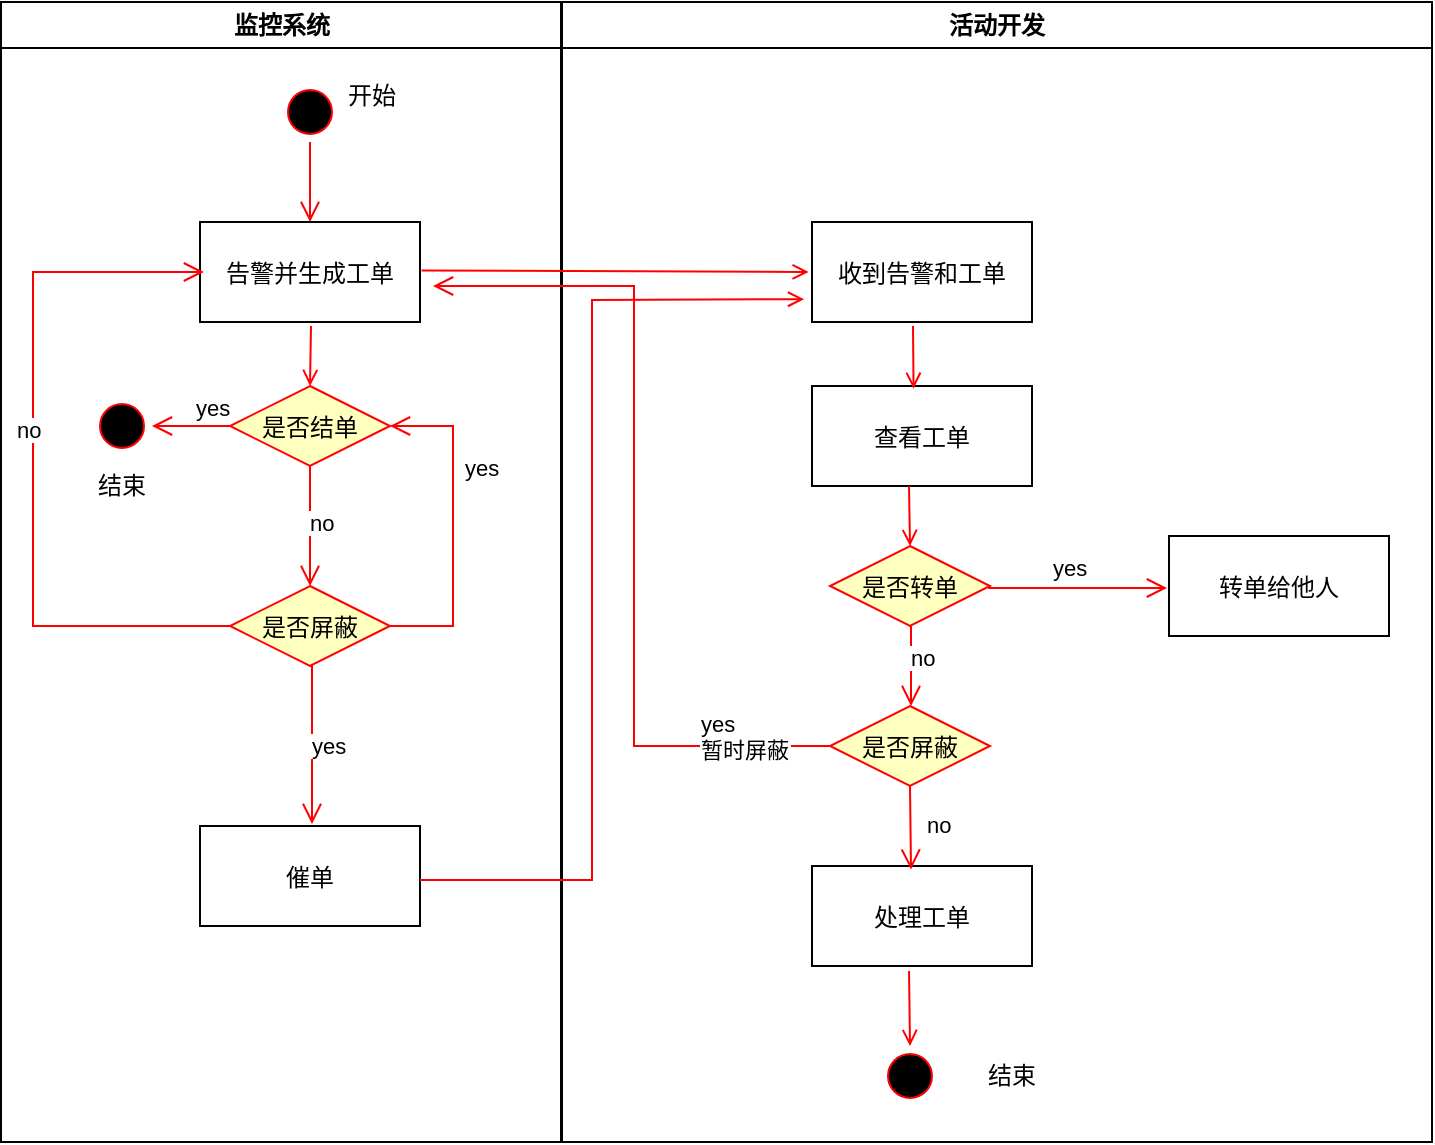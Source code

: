 <mxfile version="20.1.4" type="github">
  <diagram name="Page-1" id="e7e014a7-5840-1c2e-5031-d8a46d1fe8dd">
    <mxGraphModel dx="1550" dy="867" grid="1" gridSize="10" guides="1" tooltips="1" connect="1" arrows="1" fold="1" page="1" pageScale="1" pageWidth="1169" pageHeight="826" background="none" math="0" shadow="0">
      <root>
        <mxCell id="0" />
        <mxCell id="1" parent="0" />
        <mxCell id="2" value="监控系统" style="swimlane;whiteSpace=wrap;startSize=23;" parent="1" vertex="1">
          <mxGeometry x="164.5" y="128" width="280" height="570" as="geometry" />
        </mxCell>
        <mxCell id="5" value="" style="ellipse;shape=startState;fillColor=#000000;strokeColor=#ff0000;" parent="2" vertex="1">
          <mxGeometry x="139.5" y="40" width="30" height="30" as="geometry" />
        </mxCell>
        <mxCell id="6" value="" style="edgeStyle=elbowEdgeStyle;elbow=horizontal;verticalAlign=bottom;endArrow=open;endSize=8;strokeColor=#FF0000;endFill=1;rounded=0" parent="2" source="5" target="7" edge="1">
          <mxGeometry x="139.5" y="40" as="geometry">
            <mxPoint x="154.5" y="110" as="targetPoint" />
          </mxGeometry>
        </mxCell>
        <mxCell id="7" value="告警并生成工单" style="" parent="2" vertex="1">
          <mxGeometry x="99.5" y="110" width="110" height="50" as="geometry" />
        </mxCell>
        <mxCell id="9" value="" style="endArrow=open;strokeColor=#FF0000;endFill=1;rounded=0;entryX=0.5;entryY=0;entryDx=0;entryDy=0;" parent="2" target="6XRg9CFG3OLqOiXD3lJk-41" edge="1">
          <mxGeometry relative="1" as="geometry">
            <mxPoint x="155" y="162" as="sourcePoint" />
            <mxPoint x="155" y="220" as="targetPoint" />
          </mxGeometry>
        </mxCell>
        <mxCell id="10" value="催单" style="" parent="2" vertex="1">
          <mxGeometry x="99.5" y="412" width="110" height="50" as="geometry" />
        </mxCell>
        <mxCell id="6XRg9CFG3OLqOiXD3lJk-41" value="是否结单" style="rhombus;fillColor=#ffffc0;strokeColor=#ff0000;" vertex="1" parent="2">
          <mxGeometry x="114.5" y="192" width="80" height="40" as="geometry" />
        </mxCell>
        <mxCell id="13" value="" style="ellipse;shape=startState;fillColor=#000000;strokeColor=#ff0000;" parent="2" vertex="1">
          <mxGeometry x="45.5" y="197" width="30" height="30" as="geometry" />
        </mxCell>
        <mxCell id="22" value="yes" style="edgeStyle=elbowEdgeStyle;elbow=horizontal;align=left;verticalAlign=bottom;endArrow=open;endSize=8;strokeColor=#FF0000;endFill=1;rounded=0;" parent="2" source="6XRg9CFG3OLqOiXD3lJk-41" target="13" edge="1">
          <mxGeometry x="-0.026" relative="1" as="geometry">
            <mxPoint x="95.5" y="305" as="targetPoint" />
            <Array as="points" />
            <mxPoint as="offset" />
          </mxGeometry>
        </mxCell>
        <mxCell id="6XRg9CFG3OLqOiXD3lJk-53" value="是否屏蔽" style="rhombus;fillColor=#ffffc0;strokeColor=#ff0000;" vertex="1" parent="2">
          <mxGeometry x="114.5" y="292" width="80" height="40" as="geometry" />
        </mxCell>
        <mxCell id="6XRg9CFG3OLqOiXD3lJk-54" value="yes" style="edgeStyle=elbowEdgeStyle;elbow=horizontal;align=left;verticalAlign=bottom;endArrow=open;endSize=8;strokeColor=#FF0000;endFill=1;rounded=0;" edge="1" parent="2" source="6XRg9CFG3OLqOiXD3lJk-53" target="6XRg9CFG3OLqOiXD3lJk-41">
          <mxGeometry x="0.245" y="-3" relative="1" as="geometry">
            <mxPoint x="245.5" y="202" as="targetPoint" />
            <Array as="points">
              <mxPoint x="226" y="252" />
            </Array>
            <mxPoint x="84.5" y="312" as="sourcePoint" />
            <mxPoint x="1" as="offset" />
          </mxGeometry>
        </mxCell>
        <mxCell id="6XRg9CFG3OLqOiXD3lJk-55" value="no" style="edgeStyle=elbowEdgeStyle;elbow=horizontal;align=left;verticalAlign=bottom;endArrow=open;endSize=8;strokeColor=#FF0000;endFill=1;rounded=0;exitX=0.5;exitY=1;exitDx=0;exitDy=0;" edge="1" parent="2" source="6XRg9CFG3OLqOiXD3lJk-41" target="6XRg9CFG3OLqOiXD3lJk-53">
          <mxGeometry x="0.245" y="-3" relative="1" as="geometry">
            <mxPoint x="55.5" y="222" as="targetPoint" />
            <Array as="points" />
            <mxPoint x="124.5" y="222" as="sourcePoint" />
            <mxPoint x="1" as="offset" />
          </mxGeometry>
        </mxCell>
        <mxCell id="6XRg9CFG3OLqOiXD3lJk-56" value="yes" style="edgeStyle=elbowEdgeStyle;elbow=horizontal;align=left;verticalAlign=bottom;endArrow=open;endSize=8;strokeColor=#FF0000;endFill=1;rounded=0;exitX=0.5;exitY=1;exitDx=0;exitDy=0;entryX=0.505;entryY=-0.02;entryDx=0;entryDy=0;entryPerimeter=0;" edge="1" parent="2" source="6XRg9CFG3OLqOiXD3lJk-53" target="10">
          <mxGeometry x="0.245" y="-3" relative="1" as="geometry">
            <mxPoint x="155.5" y="402" as="targetPoint" />
            <Array as="points">
              <mxPoint x="155.5" y="362" />
            </Array>
            <mxPoint x="124.5" y="222" as="sourcePoint" />
            <mxPoint x="1" as="offset" />
          </mxGeometry>
        </mxCell>
        <mxCell id="6XRg9CFG3OLqOiXD3lJk-78" value="no" style="edgeStyle=elbowEdgeStyle;elbow=horizontal;align=left;verticalAlign=bottom;endArrow=open;endSize=8;strokeColor=#FF0000;endFill=1;rounded=0;exitX=0;exitY=0.5;exitDx=0;exitDy=0;entryX=0.018;entryY=0.5;entryDx=0;entryDy=0;entryPerimeter=0;" edge="1" parent="2" source="6XRg9CFG3OLqOiXD3lJk-53" target="7">
          <mxGeometry x="0.044" y="11" relative="1" as="geometry">
            <mxPoint x="-94.5" y="102" as="targetPoint" />
            <Array as="points">
              <mxPoint x="16" y="222" />
            </Array>
            <mxPoint x="164.5" y="242" as="sourcePoint" />
            <mxPoint x="1" y="1" as="offset" />
          </mxGeometry>
        </mxCell>
        <mxCell id="6XRg9CFG3OLqOiXD3lJk-89" value="开始" style="text;html=1;strokeColor=none;fillColor=none;align=center;verticalAlign=middle;whiteSpace=wrap;rounded=0;" vertex="1" parent="2">
          <mxGeometry x="155.5" y="32" width="60" height="30" as="geometry" />
        </mxCell>
        <mxCell id="6XRg9CFG3OLqOiXD3lJk-90" value="结束" style="text;html=1;strokeColor=none;fillColor=none;align=center;verticalAlign=middle;whiteSpace=wrap;rounded=0;" vertex="1" parent="2">
          <mxGeometry x="30.5" y="227" width="60" height="30" as="geometry" />
        </mxCell>
        <mxCell id="3" value="活动开发" style="swimlane;whiteSpace=wrap" parent="1" vertex="1">
          <mxGeometry x="445" y="128" width="435" height="570" as="geometry">
            <mxRectangle x="445" y="128" width="90" height="30" as="alternateBounds" />
          </mxGeometry>
        </mxCell>
        <mxCell id="15" value="收到告警和工单" style="" parent="3" vertex="1">
          <mxGeometry x="125" y="110" width="110" height="50" as="geometry" />
        </mxCell>
        <mxCell id="16" value="查看工单" style="" parent="3" vertex="1">
          <mxGeometry x="125" y="192" width="110" height="50" as="geometry" />
        </mxCell>
        <mxCell id="6XRg9CFG3OLqOiXD3lJk-63" value="" style="endArrow=open;strokeColor=#FF0000;endFill=1;rounded=0;entryX=0.498;entryY=0.028;entryDx=0;entryDy=0;entryPerimeter=0;" edge="1" parent="3">
          <mxGeometry relative="1" as="geometry">
            <mxPoint x="175.5" y="162" as="sourcePoint" />
            <mxPoint x="175.78" y="193.4" as="targetPoint" />
          </mxGeometry>
        </mxCell>
        <mxCell id="6XRg9CFG3OLqOiXD3lJk-64" value="" style="endArrow=open;strokeColor=#FF0000;endFill=1;rounded=0;entryX=0.5;entryY=0;entryDx=0;entryDy=0;" edge="1" parent="3" target="6XRg9CFG3OLqOiXD3lJk-75">
          <mxGeometry relative="1" as="geometry">
            <mxPoint x="173.5" y="242" as="sourcePoint" />
            <mxPoint x="176" y="282" as="targetPoint" />
          </mxGeometry>
        </mxCell>
        <mxCell id="6XRg9CFG3OLqOiXD3lJk-71" value="处理工单" style="" vertex="1" parent="3">
          <mxGeometry x="125" y="432" width="110" height="50" as="geometry" />
        </mxCell>
        <mxCell id="6XRg9CFG3OLqOiXD3lJk-74" value="yes&#xa;暂时屏蔽" style="edgeStyle=elbowEdgeStyle;elbow=horizontal;align=left;verticalAlign=bottom;endArrow=open;endSize=8;strokeColor=#FF0000;endFill=1;rounded=0;exitX=0;exitY=0.5;exitDx=0;exitDy=0;" edge="1" parent="3" source="6XRg9CFG3OLqOiXD3lJk-79">
          <mxGeometry x="-0.689" y="11" relative="1" as="geometry">
            <mxPoint x="-64.5" y="142" as="targetPoint" />
            <Array as="points">
              <mxPoint x="36" y="222" />
            </Array>
            <mxPoint x="85" y="372" as="sourcePoint" />
            <mxPoint as="offset" />
          </mxGeometry>
        </mxCell>
        <mxCell id="6XRg9CFG3OLqOiXD3lJk-75" value="是否转单" style="rhombus;fillColor=#ffffc0;strokeColor=#ff0000;" vertex="1" parent="3">
          <mxGeometry x="134" y="272" width="80" height="40" as="geometry" />
        </mxCell>
        <mxCell id="6XRg9CFG3OLqOiXD3lJk-79" value="是否屏蔽" style="rhombus;fillColor=#ffffc0;strokeColor=#ff0000;" vertex="1" parent="3">
          <mxGeometry x="134" y="352" width="80" height="40" as="geometry" />
        </mxCell>
        <mxCell id="6XRg9CFG3OLqOiXD3lJk-83" value="no" style="edgeStyle=elbowEdgeStyle;elbow=horizontal;align=left;verticalAlign=bottom;endArrow=open;endSize=8;strokeColor=#FF0000;endFill=1;rounded=0;exitX=0.5;exitY=1;exitDx=0;exitDy=0;entryX=0.5;entryY=0;entryDx=0;entryDy=0;" edge="1" parent="3" target="6XRg9CFG3OLqOiXD3lJk-79">
          <mxGeometry x="0.245" y="-3" relative="1" as="geometry">
            <mxPoint x="174.05" y="391" as="targetPoint" />
            <Array as="points">
              <mxPoint x="174.5" y="342" />
            </Array>
            <mxPoint x="173.5" y="312" as="sourcePoint" />
            <mxPoint x="1" as="offset" />
          </mxGeometry>
        </mxCell>
        <mxCell id="6XRg9CFG3OLqOiXD3lJk-84" value="no" style="edgeStyle=elbowEdgeStyle;elbow=horizontal;align=left;verticalAlign=bottom;endArrow=open;endSize=8;strokeColor=#FF0000;endFill=1;rounded=0;exitX=0.5;exitY=1;exitDx=0;exitDy=0;entryX=0.448;entryY=0.036;entryDx=0;entryDy=0;entryPerimeter=0;" edge="1" parent="3" source="6XRg9CFG3OLqOiXD3lJk-79" target="6XRg9CFG3OLqOiXD3lJk-71">
          <mxGeometry x="0.308" y="6" relative="1" as="geometry">
            <mxPoint x="174.5" y="472" as="targetPoint" />
            <Array as="points">
              <mxPoint x="174.5" y="432" />
            </Array>
            <mxPoint x="243.5" y="372" as="sourcePoint" />
            <mxPoint y="1" as="offset" />
          </mxGeometry>
        </mxCell>
        <mxCell id="6XRg9CFG3OLqOiXD3lJk-87" value="转单给他人" style="" vertex="1" parent="3">
          <mxGeometry x="303.5" y="267" width="110" height="50" as="geometry" />
        </mxCell>
        <mxCell id="6XRg9CFG3OLqOiXD3lJk-88" value="yes" style="edgeStyle=elbowEdgeStyle;elbow=horizontal;align=left;verticalAlign=bottom;endArrow=open;endSize=8;strokeColor=#FF0000;endFill=1;rounded=0;exitX=1;exitY=0.5;exitDx=0;exitDy=0;" edge="1" parent="3">
          <mxGeometry x="-0.318" y="1" relative="1" as="geometry">
            <mxPoint x="302.5" y="293" as="targetPoint" />
            <Array as="points">
              <mxPoint x="262.5" y="303" />
            </Array>
            <mxPoint x="213" y="293" as="sourcePoint" />
            <mxPoint as="offset" />
          </mxGeometry>
        </mxCell>
        <mxCell id="6XRg9CFG3OLqOiXD3lJk-92" value="" style="ellipse;shape=startState;fillColor=#000000;strokeColor=#ff0000;" vertex="1" parent="3">
          <mxGeometry x="159" y="522" width="30" height="30" as="geometry" />
        </mxCell>
        <mxCell id="6XRg9CFG3OLqOiXD3lJk-94" value="" style="endArrow=open;strokeColor=#FF0000;endFill=1;rounded=0;exitX=0.441;exitY=1.049;exitDx=0;exitDy=0;exitPerimeter=0;" edge="1" parent="3" source="6XRg9CFG3OLqOiXD3lJk-71" target="6XRg9CFG3OLqOiXD3lJk-92">
          <mxGeometry relative="1" as="geometry">
            <mxPoint x="475" y="522.4" as="sourcePoint" />
            <mxPoint x="667.04" y="232.0" as="targetPoint" />
            <Array as="points" />
          </mxGeometry>
        </mxCell>
        <mxCell id="6XRg9CFG3OLqOiXD3lJk-96" value="结束" style="text;html=1;strokeColor=none;fillColor=none;align=center;verticalAlign=middle;whiteSpace=wrap;rounded=0;" vertex="1" parent="3">
          <mxGeometry x="195" y="522" width="60" height="30" as="geometry" />
        </mxCell>
        <mxCell id="20" value="" style="endArrow=open;strokeColor=#FF0000;endFill=1;rounded=0;entryX=-0.015;entryY=0.5;entryDx=0;entryDy=0;entryPerimeter=0;exitX=1.007;exitY=0.484;exitDx=0;exitDy=0;exitPerimeter=0;" parent="1" source="7" target="15" edge="1">
          <mxGeometry relative="1" as="geometry">
            <mxPoint x="335" y="263" as="sourcePoint" />
            <mxPoint x="465" y="263" as="targetPoint" />
          </mxGeometry>
        </mxCell>
        <mxCell id="6XRg9CFG3OLqOiXD3lJk-65" value="" style="endArrow=open;strokeColor=#FF0000;endFill=1;rounded=0;exitX=1;exitY=0.54;exitDx=0;exitDy=0;exitPerimeter=0;entryX=-0.036;entryY=0.772;entryDx=0;entryDy=0;entryPerimeter=0;" edge="1" parent="1" source="10" target="15">
          <mxGeometry relative="1" as="geometry">
            <mxPoint x="404.77" y="292.2" as="sourcePoint" />
            <mxPoint x="490" y="290" as="targetPoint" />
            <Array as="points">
              <mxPoint x="460" y="567" />
              <mxPoint x="460" y="420" />
              <mxPoint x="460" y="277" />
            </Array>
          </mxGeometry>
        </mxCell>
      </root>
    </mxGraphModel>
  </diagram>
</mxfile>
